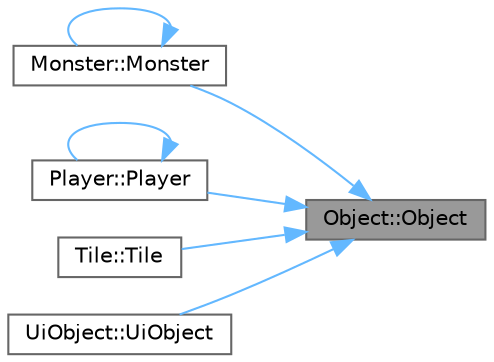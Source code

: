 digraph "Object::Object"
{
 // LATEX_PDF_SIZE
  bgcolor="transparent";
  edge [fontname=Helvetica,fontsize=10,labelfontname=Helvetica,labelfontsize=10];
  node [fontname=Helvetica,fontsize=10,shape=box,height=0.2,width=0.4];
  rankdir="RL";
  Node1 [id="Node000001",label="Object::Object",height=0.2,width=0.4,color="gray40", fillcolor="grey60", style="filled", fontcolor="black",tooltip=" "];
  Node1 -> Node2 [id="edge1_Node000001_Node000002",dir="back",color="steelblue1",style="solid",tooltip=" "];
  Node2 [id="Node000002",label="Monster::Monster",height=0.2,width=0.4,color="grey40", fillcolor="white", style="filled",URL="$class_monster.html#a3dfc253fbec8331d42ac13c20bf9425f",tooltip=" "];
  Node2 -> Node2 [id="edge2_Node000002_Node000002",dir="back",color="steelblue1",style="solid",tooltip=" "];
  Node1 -> Node3 [id="edge3_Node000001_Node000003",dir="back",color="steelblue1",style="solid",tooltip=" "];
  Node3 [id="Node000003",label="Player::Player",height=0.2,width=0.4,color="grey40", fillcolor="white", style="filled",URL="$class_player.html#affe0cc3cb714f6deb4e62f0c0d3f1fd8",tooltip=" "];
  Node3 -> Node3 [id="edge4_Node000003_Node000003",dir="back",color="steelblue1",style="solid",tooltip=" "];
  Node1 -> Node4 [id="edge5_Node000001_Node000004",dir="back",color="steelblue1",style="solid",tooltip=" "];
  Node4 [id="Node000004",label="Tile::Tile",height=0.2,width=0.4,color="grey40", fillcolor="white", style="filled",URL="$class_tile.html#aeeb5593bb6b75aae2edfcccbc84ab378",tooltip=" "];
  Node1 -> Node5 [id="edge6_Node000001_Node000005",dir="back",color="steelblue1",style="solid",tooltip=" "];
  Node5 [id="Node000005",label="UiObject::UiObject",height=0.2,width=0.4,color="grey40", fillcolor="white", style="filled",URL="$class_ui_object.html#a735e2ed3d6e7cdd6b304da8f482d923c",tooltip=" "];
}
